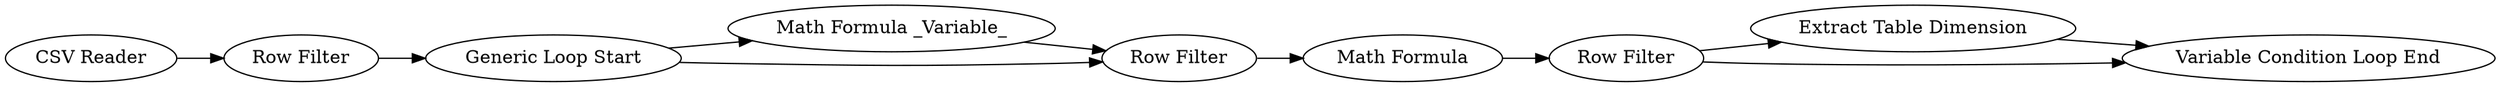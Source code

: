 digraph {
	7 -> 8
	8 -> 9
	3 -> 4
	1 -> 5
	8 -> 2
	5 -> 6
	1 -> 6
	4 -> 1
	6 -> 7
	9 -> 2
	5 [label="Math Formula _Variable_"]
	1 [label="Generic Loop Start"]
	7 [label="Math Formula"]
	9 [label="Extract Table Dimension"]
	4 [label="Row Filter"]
	6 [label="Row Filter"]
	8 [label="Row Filter"]
	3 [label="CSV Reader"]
	2 [label="Variable Condition Loop End"]
	rankdir=LR
}

